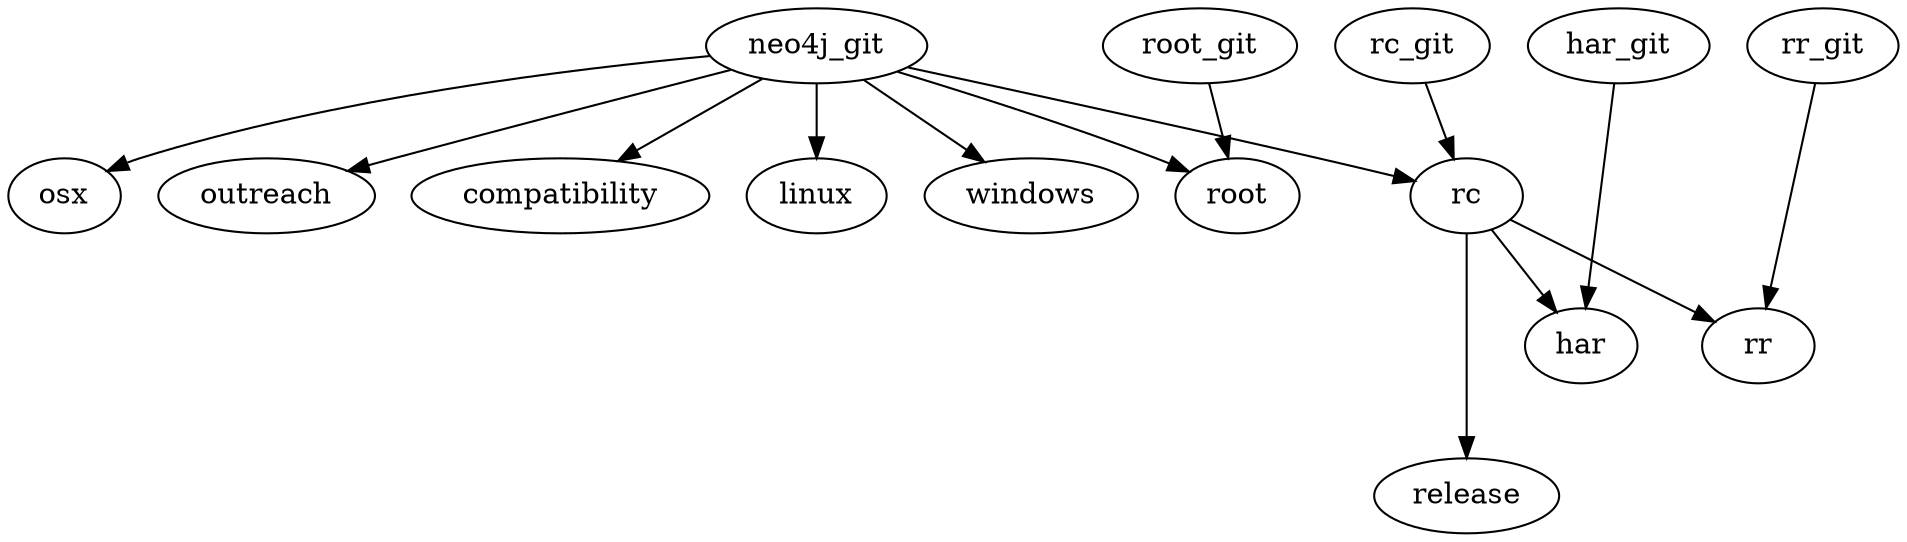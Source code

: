 digraph G {
  subgraph {
    rank = "source";
    neo4j_git;
    rc_git;
    har_git;
    rr_git;
    root_git;
  }
  subgraph {
    rank = "sink";
    release;
  }
  neo4j_git -> linux;
  neo4j_git -> windows;
  neo4j_git -> osx;
  neo4j_git -> rc;
  rc_git -> rc;
  rc -> release;
  rc -> har;
  rc -> rr;
  har_git -> har;
  rr_git -> rr;
  neo4j_git -> outreach;
  root_git -> root;
  neo4j_git -> root;
  neo4j_git -> compatibility;
}

